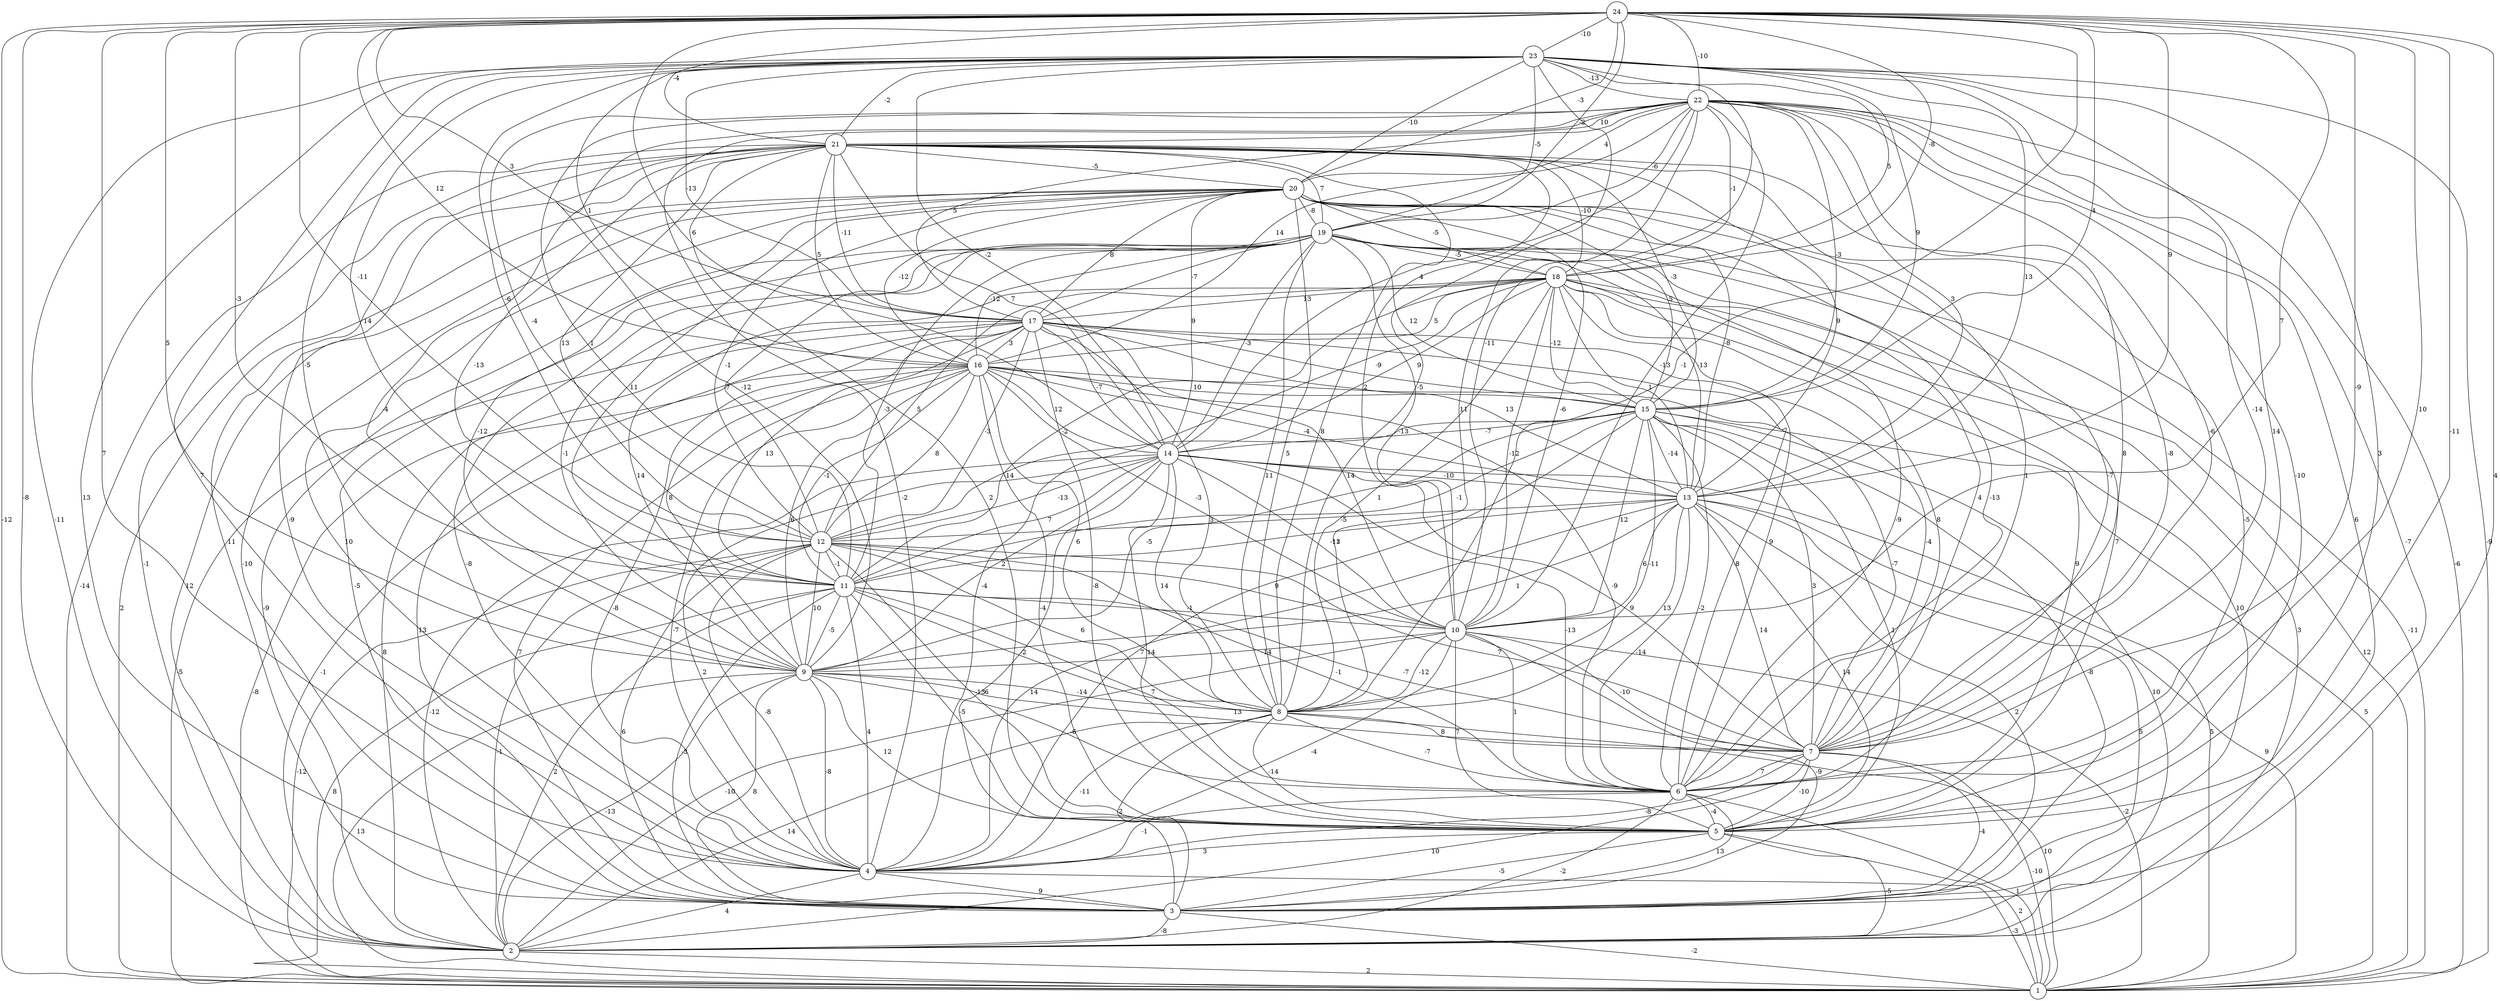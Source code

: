 graph { 
	 fontname="Helvetica,Arial,sans-serif" 
	 node [shape = circle]; 
	 24 -- 1 [label = "-12"];
	 24 -- 2 [label = "-8"];
	 24 -- 3 [label = "4"];
	 24 -- 4 [label = "7"];
	 24 -- 5 [label = "-11"];
	 24 -- 6 [label = "10"];
	 24 -- 7 [label = "-9"];
	 24 -- 8 [label = "-1"];
	 24 -- 9 [label = "5"];
	 24 -- 10 [label = "7"];
	 24 -- 11 [label = "-3"];
	 24 -- 12 [label = "-11"];
	 24 -- 13 [label = "9"];
	 24 -- 14 [label = "6"];
	 24 -- 15 [label = "4"];
	 24 -- 16 [label = "12"];
	 24 -- 17 [label = "3"];
	 24 -- 18 [label = "-8"];
	 24 -- 19 [label = "-2"];
	 24 -- 20 [label = "-3"];
	 24 -- 21 [label = "-4"];
	 24 -- 22 [label = "-10"];
	 24 -- 23 [label = "-10"];
	 23 -- 1 [label = "-9"];
	 23 -- 2 [label = "-11"];
	 23 -- 3 [label = "13"];
	 23 -- 4 [label = "7"];
	 23 -- 5 [label = "3"];
	 23 -- 6 [label = "14"];
	 23 -- 7 [label = "-14"];
	 23 -- 8 [label = "-5"];
	 23 -- 9 [label = "-5"];
	 23 -- 10 [label = "-11"];
	 23 -- 11 [label = "14"];
	 23 -- 12 [label = "-6"];
	 23 -- 13 [label = "13"];
	 23 -- 14 [label = "-2"];
	 23 -- 15 [label = "9"];
	 23 -- 16 [label = "1"];
	 23 -- 17 [label = "-13"];
	 23 -- 18 [label = "5"];
	 23 -- 19 [label = "-5"];
	 23 -- 20 [label = "-10"];
	 23 -- 21 [label = "-2"];
	 23 -- 22 [label = "-13"];
	 22 -- 1 [label = "-6"];
	 22 -- 2 [label = "-7"];
	 22 -- 3 [label = "6"];
	 22 -- 4 [label = "-2"];
	 22 -- 5 [label = "-10"];
	 22 -- 6 [label = "8"];
	 22 -- 7 [label = "-6"];
	 22 -- 8 [label = "11"];
	 22 -- 9 [label = "-12"];
	 22 -- 10 [label = "-13"];
	 22 -- 11 [label = "1"];
	 22 -- 12 [label = "-4"];
	 22 -- 13 [label = "3"];
	 22 -- 14 [label = "4"];
	 22 -- 15 [label = "-3"];
	 22 -- 16 [label = "14"];
	 22 -- 17 [label = "5"];
	 22 -- 18 [label = "-1"];
	 22 -- 19 [label = "-6"];
	 22 -- 20 [label = "4"];
	 22 -- 21 [label = "10"];
	 21 -- 1 [label = "-14"];
	 21 -- 2 [label = "-1"];
	 21 -- 3 [label = "11"];
	 21 -- 4 [label = "-9"];
	 21 -- 5 [label = "2"];
	 21 -- 6 [label = "1"];
	 21 -- 7 [label = "-8"];
	 21 -- 8 [label = "8"];
	 21 -- 9 [label = "-4"];
	 21 -- 10 [label = "2"];
	 21 -- 11 [label = "-13"];
	 21 -- 12 [label = "13"];
	 21 -- 13 [label = "9"];
	 21 -- 14 [label = "7"];
	 21 -- 15 [label = "-3"];
	 21 -- 16 [label = "5"];
	 21 -- 17 [label = "-11"];
	 21 -- 18 [label = "-10"];
	 21 -- 19 [label = "7"];
	 21 -- 20 [label = "-5"];
	 20 -- 1 [label = "2"];
	 20 -- 2 [label = "12"];
	 20 -- 3 [label = "-10"];
	 20 -- 4 [label = "10"];
	 20 -- 5 [label = "-5"];
	 20 -- 6 [label = "-13"];
	 20 -- 7 [label = "-7"];
	 20 -- 8 [label = "5"];
	 20 -- 9 [label = "-12"];
	 20 -- 10 [label = "-6"];
	 20 -- 11 [label = "11"];
	 20 -- 12 [label = "-1"];
	 20 -- 13 [label = "-8"];
	 20 -- 14 [label = "9"];
	 20 -- 15 [label = "5"];
	 20 -- 16 [label = "-12"];
	 20 -- 17 [label = "8"];
	 20 -- 18 [label = "-5"];
	 20 -- 19 [label = "-8"];
	 19 -- 1 [label = "-11"];
	 19 -- 2 [label = "-9"];
	 19 -- 3 [label = "-5"];
	 19 -- 4 [label = "-8"];
	 19 -- 5 [label = "7"];
	 19 -- 6 [label = "-9"];
	 19 -- 7 [label = "4"];
	 19 -- 8 [label = "11"];
	 19 -- 9 [label = "-1"];
	 19 -- 10 [label = "-13"];
	 19 -- 11 [label = "-3"];
	 19 -- 12 [label = "7"];
	 19 -- 13 [label = "-13"];
	 19 -- 14 [label = "-3"];
	 19 -- 15 [label = "12"];
	 19 -- 16 [label = "-12"];
	 19 -- 17 [label = "-7"];
	 19 -- 18 [label = "-5"];
	 18 -- 1 [label = "12"];
	 18 -- 2 [label = "3"];
	 18 -- 3 [label = "10"];
	 18 -- 4 [label = "-4"];
	 18 -- 5 [label = "9"];
	 18 -- 6 [label = "9"];
	 18 -- 7 [label = "8"];
	 18 -- 8 [label = "1"];
	 18 -- 9 [label = "14"];
	 18 -- 10 [label = "-12"];
	 18 -- 11 [label = "-2"];
	 18 -- 12 [label = "5"];
	 18 -- 13 [label = "1"];
	 18 -- 14 [label = "9"];
	 18 -- 15 [label = "-12"];
	 18 -- 16 [label = "5"];
	 18 -- 17 [label = "13"];
	 17 -- 1 [label = "-5"];
	 17 -- 2 [label = "8"];
	 17 -- 3 [label = "13"];
	 17 -- 4 [label = "-8"];
	 17 -- 5 [label = "-8"];
	 17 -- 6 [label = "-8"];
	 17 -- 7 [label = "-4"];
	 17 -- 8 [label = "3"];
	 17 -- 9 [label = "8"];
	 17 -- 10 [label = "14"];
	 17 -- 11 [label = "13"];
	 17 -- 12 [label = "-3"];
	 17 -- 13 [label = "13"];
	 17 -- 14 [label = "-7"];
	 17 -- 15 [label = "-9"];
	 17 -- 16 [label = "3"];
	 16 -- 1 [label = "-8"];
	 16 -- 2 [label = "-1"];
	 16 -- 3 [label = "7"];
	 16 -- 4 [label = "-7"];
	 16 -- 5 [label = "-4"];
	 16 -- 6 [label = "-9"];
	 16 -- 7 [label = "-7"];
	 16 -- 8 [label = "6"];
	 16 -- 9 [label = "6"];
	 16 -- 10 [label = "-3"];
	 16 -- 11 [label = "-1"];
	 16 -- 12 [label = "8"];
	 16 -- 13 [label = "-4"];
	 16 -- 14 [label = "12"];
	 16 -- 15 [label = "10"];
	 15 -- 1 [label = "5"];
	 15 -- 2 [label = "10"];
	 15 -- 3 [label = "-8"];
	 15 -- 4 [label = "7"];
	 15 -- 5 [label = "1"];
	 15 -- 6 [label = "-2"];
	 15 -- 7 [label = "3"];
	 15 -- 8 [label = "-11"];
	 15 -- 9 [label = "-5"];
	 15 -- 10 [label = "12"];
	 15 -- 11 [label = "-1"];
	 15 -- 12 [label = "-14"];
	 15 -- 13 [label = "-14"];
	 15 -- 14 [label = "-7"];
	 14 -- 1 [label = "5"];
	 14 -- 2 [label = "-12"];
	 14 -- 3 [label = "6"];
	 14 -- 4 [label = "2"];
	 14 -- 5 [label = "14"];
	 14 -- 6 [label = "-13"];
	 14 -- 7 [label = "9"];
	 14 -- 8 [label = "14"];
	 14 -- 9 [label = "2"];
	 14 -- 10 [label = "-13"];
	 14 -- 11 [label = "7"];
	 14 -- 12 [label = "-13"];
	 14 -- 13 [label = "-10"];
	 13 -- 1 [label = "9"];
	 13 -- 2 [label = "5"];
	 13 -- 3 [label = "2"];
	 13 -- 4 [label = "14"];
	 13 -- 5 [label = "14"];
	 13 -- 6 [label = "-14"];
	 13 -- 7 [label = "14"];
	 13 -- 8 [label = "13"];
	 13 -- 9 [label = "1"];
	 13 -- 10 [label = "6"];
	 13 -- 11 [label = "11"];
	 13 -- 12 [label = "-5"];
	 12 -- 1 [label = "-12"];
	 12 -- 2 [label = "-1"];
	 12 -- 3 [label = "6"];
	 12 -- 4 [label = "-8"];
	 12 -- 5 [label = "-13"];
	 12 -- 6 [label = "-1"];
	 12 -- 7 [label = "7"];
	 12 -- 8 [label = "6"];
	 12 -- 9 [label = "10"];
	 12 -- 10 [label = "9"];
	 12 -- 11 [label = "-1"];
	 11 -- 1 [label = "8"];
	 11 -- 2 [label = "2"];
	 11 -- 3 [label = "-3"];
	 11 -- 4 [label = "4"];
	 11 -- 5 [label = "-5"];
	 11 -- 6 [label = "7"];
	 11 -- 7 [label = "-7"];
	 11 -- 8 [label = "-2"];
	 11 -- 9 [label = "-5"];
	 11 -- 10 [label = "-1"];
	 10 -- 1 [label = "-2"];
	 10 -- 2 [label = "-10"];
	 10 -- 3 [label = "-9"];
	 10 -- 4 [label = "-4"];
	 10 -- 5 [label = "7"];
	 10 -- 6 [label = "1"];
	 10 -- 7 [label = "-10"];
	 10 -- 8 [label = "-12"];
	 10 -- 9 [label = "-14"];
	 9 -- 1 [label = "13"];
	 9 -- 2 [label = "-13"];
	 9 -- 3 [label = "8"];
	 9 -- 4 [label = "-8"];
	 9 -- 5 [label = "12"];
	 9 -- 6 [label = "-6"];
	 9 -- 7 [label = "13"];
	 9 -- 8 [label = "-14"];
	 8 -- 1 [label = "10"];
	 8 -- 2 [label = "14"];
	 8 -- 3 [label = "2"];
	 8 -- 4 [label = "-11"];
	 8 -- 5 [label = "-14"];
	 8 -- 6 [label = "-7"];
	 8 -- 7 [label = "8"];
	 7 -- 1 [label = "-10"];
	 7 -- 2 [label = "10"];
	 7 -- 3 [label = "-4"];
	 7 -- 4 [label = "-8"];
	 7 -- 5 [label = "-10"];
	 7 -- 6 [label = "7"];
	 6 -- 1 [label = "1"];
	 6 -- 2 [label = "-2"];
	 6 -- 3 [label = "13"];
	 6 -- 4 [label = "-1"];
	 6 -- 5 [label = "-4"];
	 5 -- 1 [label = "2"];
	 5 -- 2 [label = "-5"];
	 5 -- 3 [label = "-5"];
	 5 -- 4 [label = "3"];
	 4 -- 1 [label = "-3"];
	 4 -- 2 [label = "4"];
	 4 -- 3 [label = "9"];
	 3 -- 1 [label = "-2"];
	 3 -- 2 [label = "-8"];
	 2 -- 1 [label = "2"];
	 1;
	 2;
	 3;
	 4;
	 5;
	 6;
	 7;
	 8;
	 9;
	 10;
	 11;
	 12;
	 13;
	 14;
	 15;
	 16;
	 17;
	 18;
	 19;
	 20;
	 21;
	 22;
	 23;
	 24;
}
